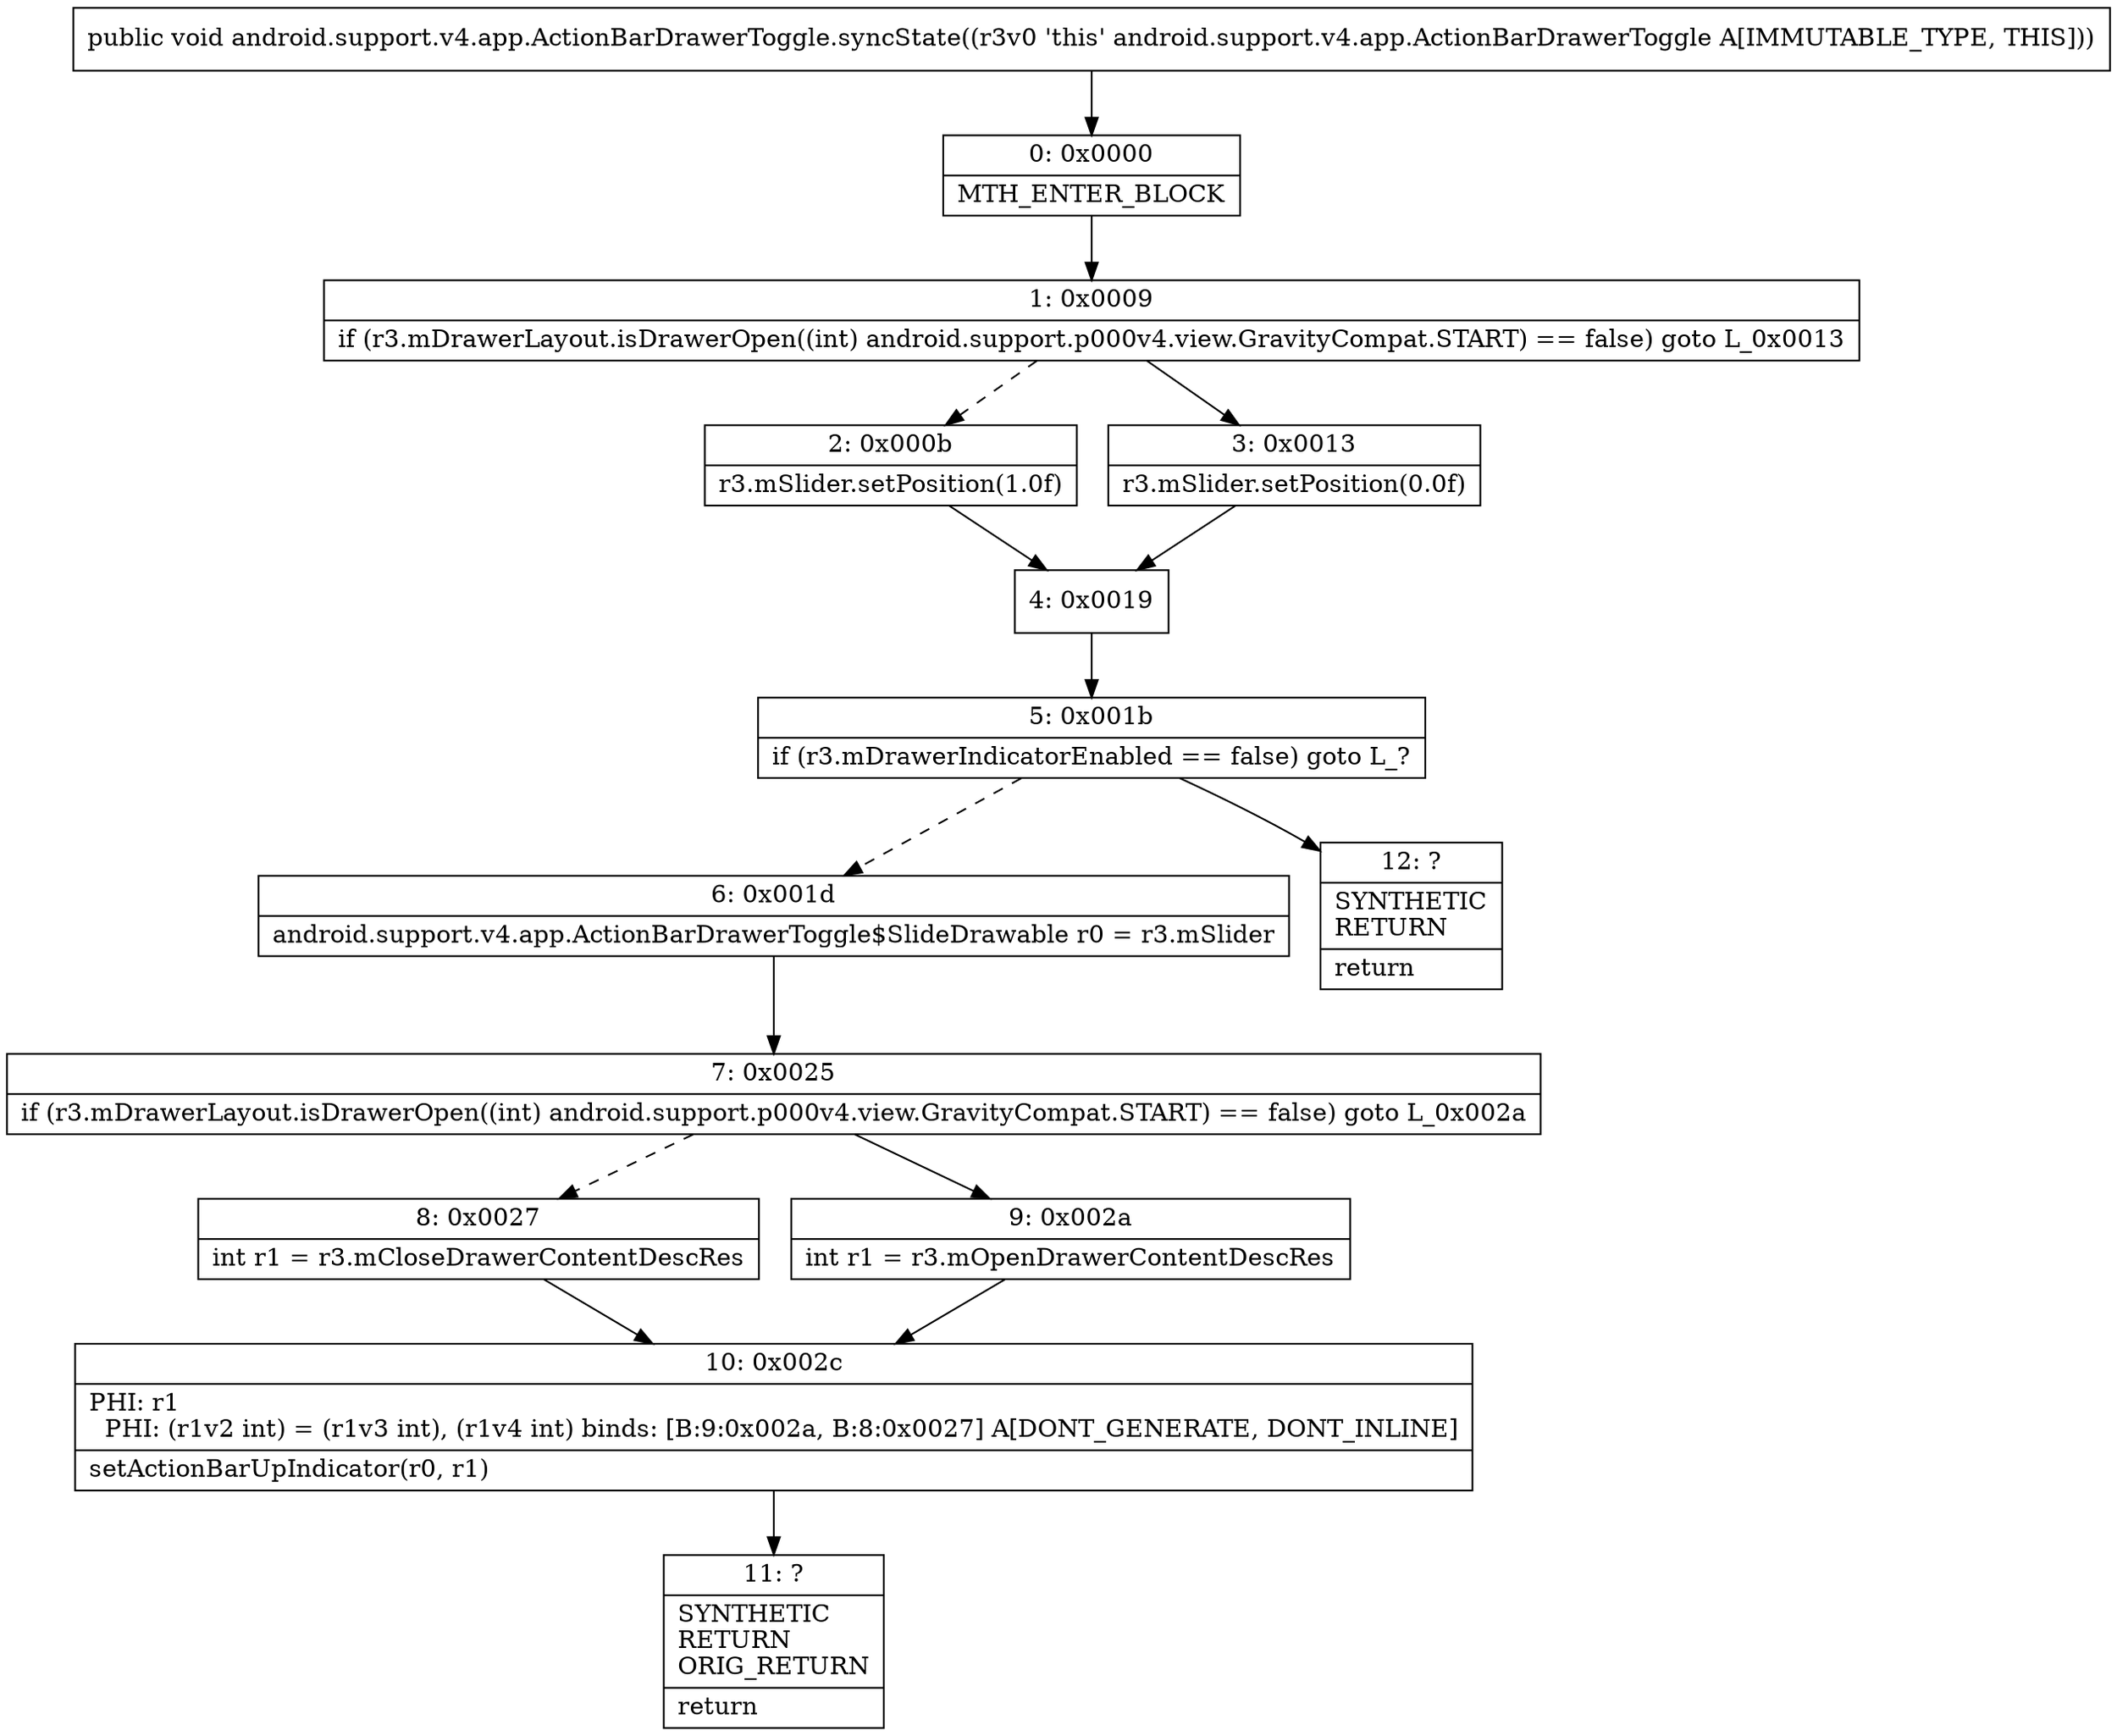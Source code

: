digraph "CFG forandroid.support.v4.app.ActionBarDrawerToggle.syncState()V" {
Node_0 [shape=record,label="{0\:\ 0x0000|MTH_ENTER_BLOCK\l}"];
Node_1 [shape=record,label="{1\:\ 0x0009|if (r3.mDrawerLayout.isDrawerOpen((int) android.support.p000v4.view.GravityCompat.START) == false) goto L_0x0013\l}"];
Node_2 [shape=record,label="{2\:\ 0x000b|r3.mSlider.setPosition(1.0f)\l}"];
Node_3 [shape=record,label="{3\:\ 0x0013|r3.mSlider.setPosition(0.0f)\l}"];
Node_4 [shape=record,label="{4\:\ 0x0019}"];
Node_5 [shape=record,label="{5\:\ 0x001b|if (r3.mDrawerIndicatorEnabled == false) goto L_?\l}"];
Node_6 [shape=record,label="{6\:\ 0x001d|android.support.v4.app.ActionBarDrawerToggle$SlideDrawable r0 = r3.mSlider\l}"];
Node_7 [shape=record,label="{7\:\ 0x0025|if (r3.mDrawerLayout.isDrawerOpen((int) android.support.p000v4.view.GravityCompat.START) == false) goto L_0x002a\l}"];
Node_8 [shape=record,label="{8\:\ 0x0027|int r1 = r3.mCloseDrawerContentDescRes\l}"];
Node_9 [shape=record,label="{9\:\ 0x002a|int r1 = r3.mOpenDrawerContentDescRes\l}"];
Node_10 [shape=record,label="{10\:\ 0x002c|PHI: r1 \l  PHI: (r1v2 int) = (r1v3 int), (r1v4 int) binds: [B:9:0x002a, B:8:0x0027] A[DONT_GENERATE, DONT_INLINE]\l|setActionBarUpIndicator(r0, r1)\l}"];
Node_11 [shape=record,label="{11\:\ ?|SYNTHETIC\lRETURN\lORIG_RETURN\l|return\l}"];
Node_12 [shape=record,label="{12\:\ ?|SYNTHETIC\lRETURN\l|return\l}"];
MethodNode[shape=record,label="{public void android.support.v4.app.ActionBarDrawerToggle.syncState((r3v0 'this' android.support.v4.app.ActionBarDrawerToggle A[IMMUTABLE_TYPE, THIS])) }"];
MethodNode -> Node_0;
Node_0 -> Node_1;
Node_1 -> Node_2[style=dashed];
Node_1 -> Node_3;
Node_2 -> Node_4;
Node_3 -> Node_4;
Node_4 -> Node_5;
Node_5 -> Node_6[style=dashed];
Node_5 -> Node_12;
Node_6 -> Node_7;
Node_7 -> Node_8[style=dashed];
Node_7 -> Node_9;
Node_8 -> Node_10;
Node_9 -> Node_10;
Node_10 -> Node_11;
}

